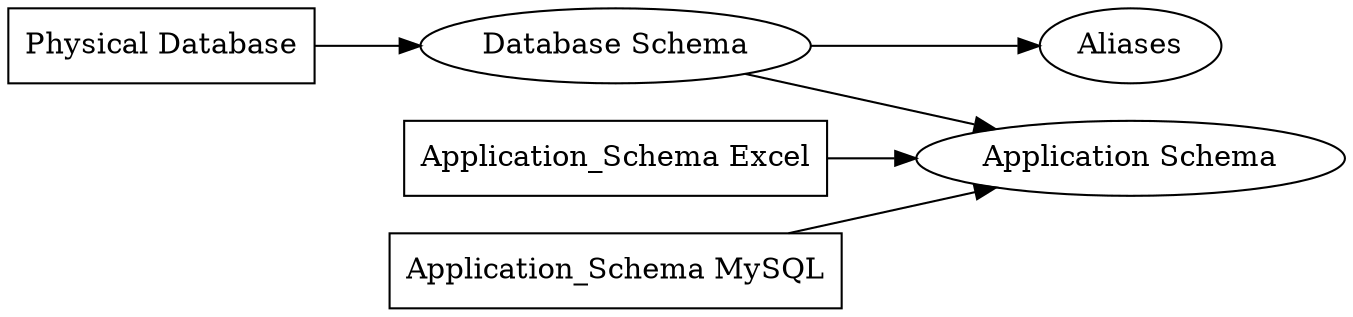 digraph database_schema {
	rankdir=LR;
	physical_database [label="Physical Database" shape="rect"];
	database_schema [label="Database Schema"];
	aliases [label="Aliases"];
	application_schema_excel [label="Application_Schema Excel" shape="rect"];
	application_schema_mysql [label="Application_Schema MySQL" shape="rect"];
	application_schema [label="Application Schema"];
	physical_database -> database_schema;
	database_schema -> aliases;
	database_schema -> application_schema;
	application_schema_excel -> application_schema;
	application_schema_mysql -> application_schema;
}
